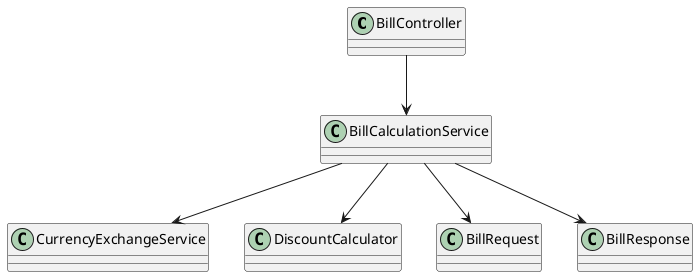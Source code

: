 @startuml
class BillController
class BillCalculationService
class CurrencyExchangeService
class DiscountCalculator
class BillRequest
class BillResponse

BillController --> BillCalculationService
BillCalculationService --> CurrencyExchangeService
BillCalculationService --> DiscountCalculator
BillCalculationService --> BillRequest
BillCalculationService --> BillResponse
@enduml
